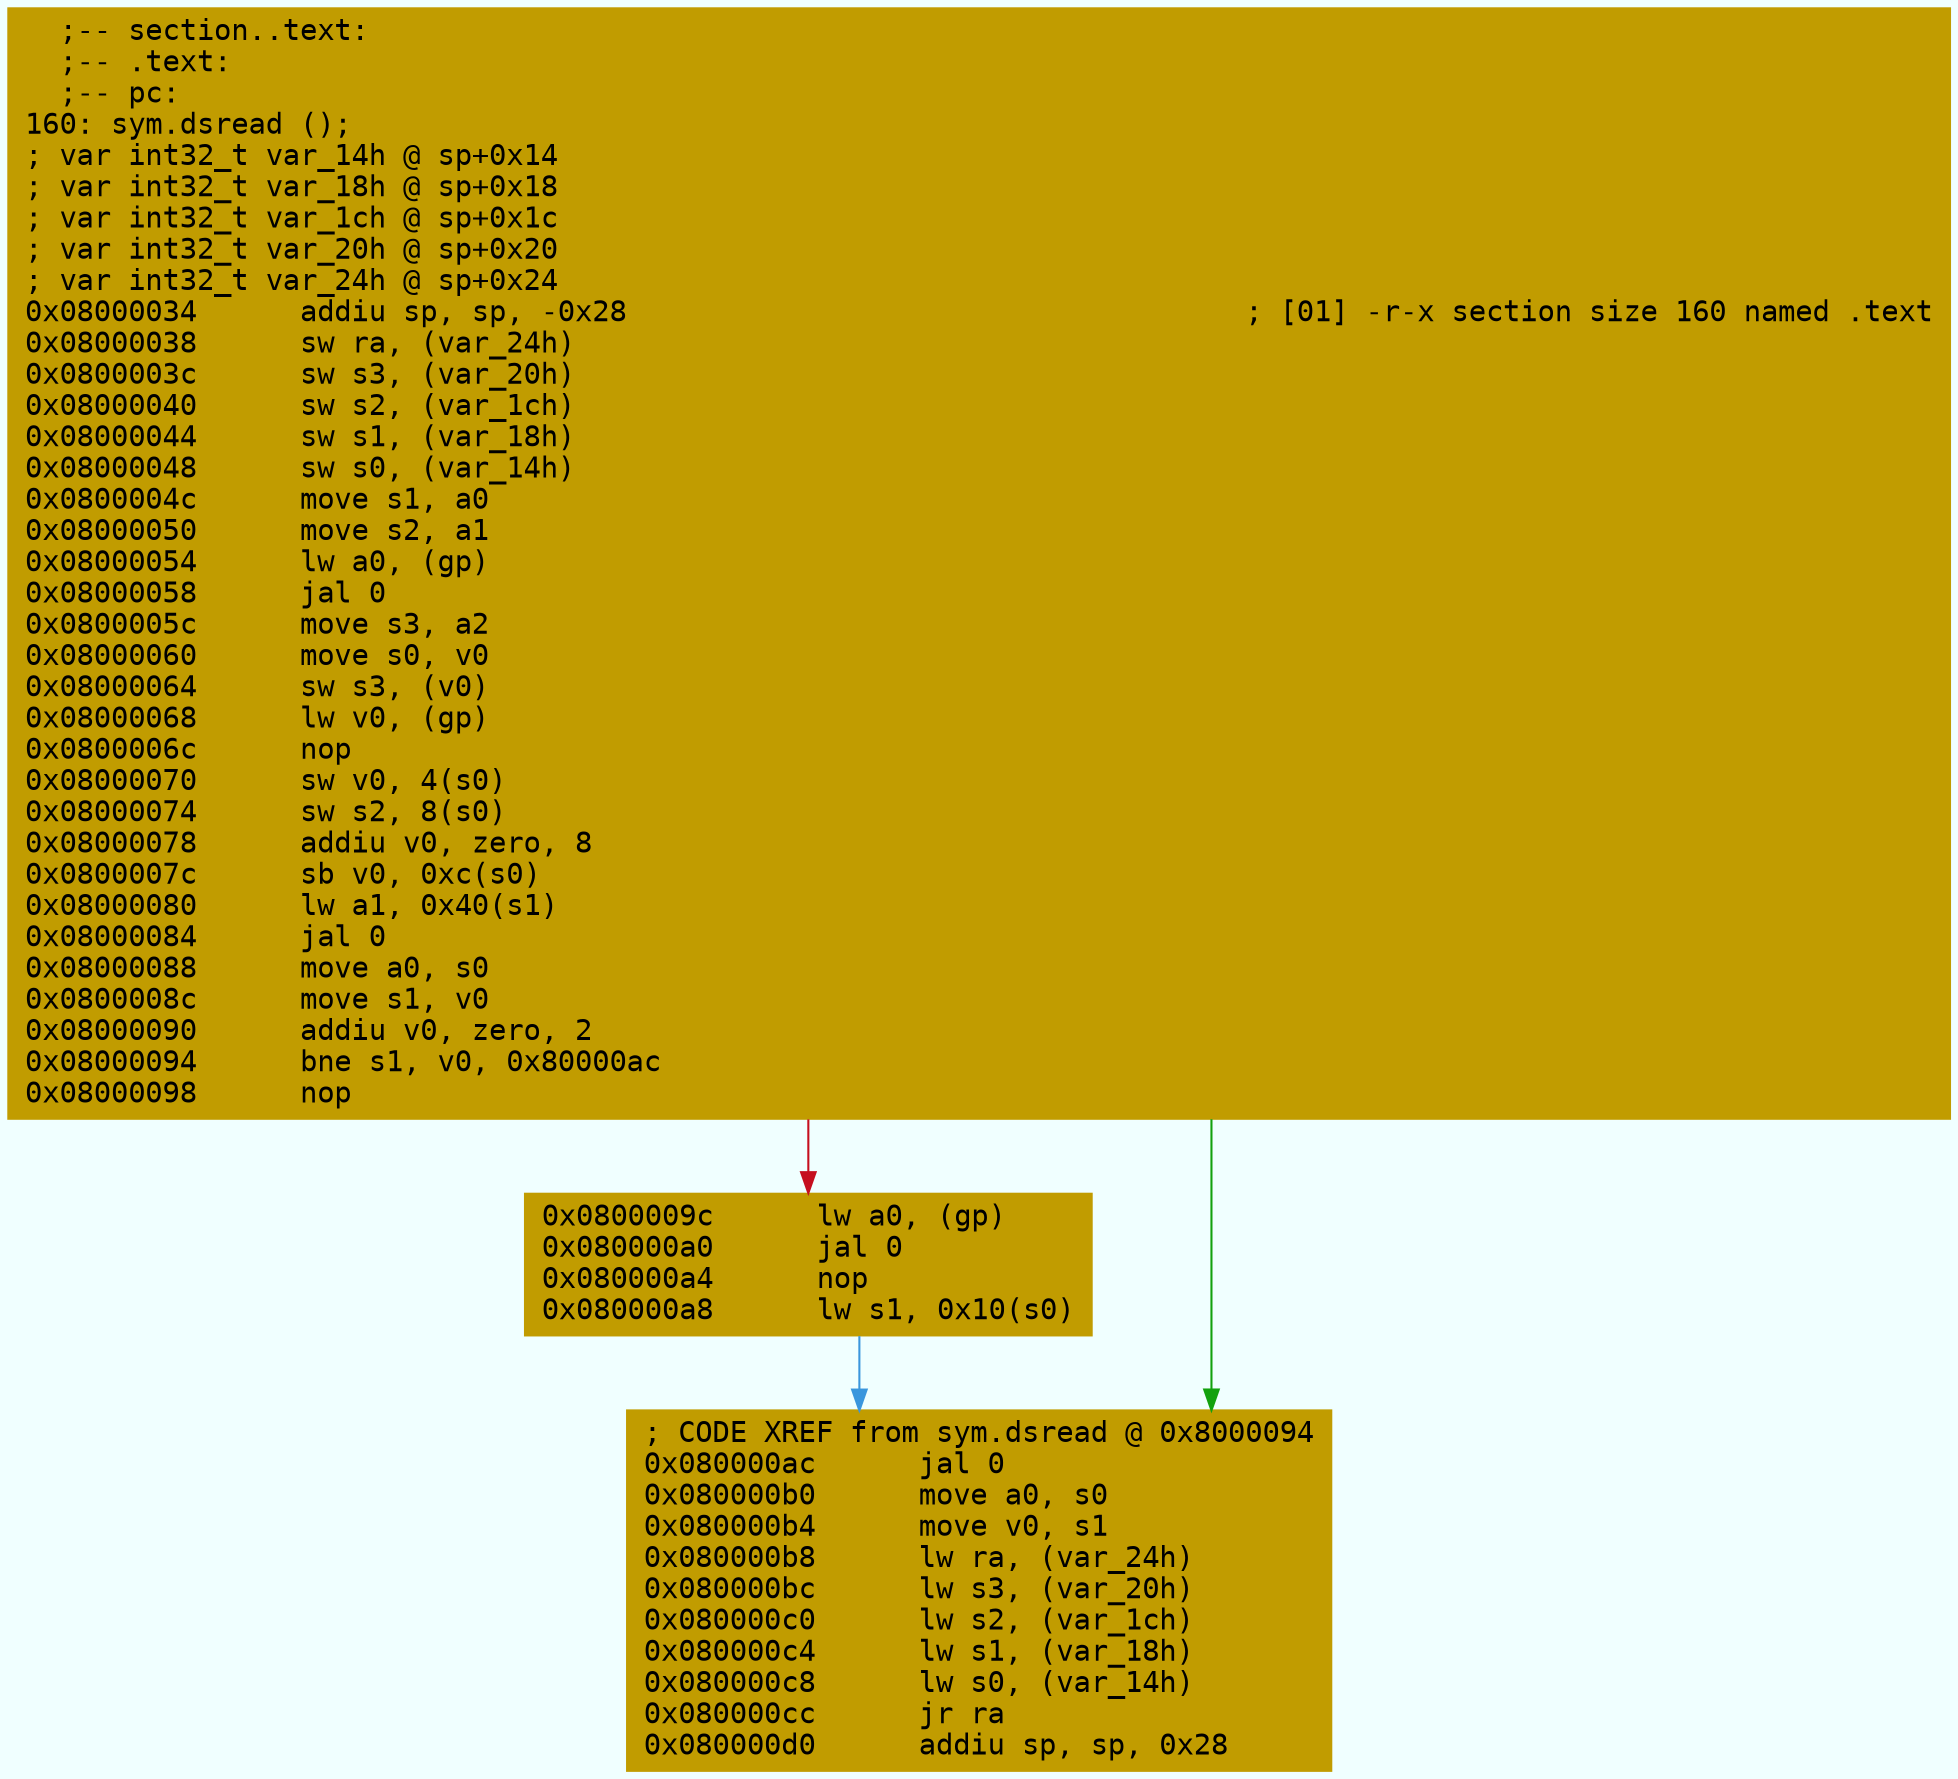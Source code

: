 digraph code {
	graph [bgcolor=azure fontsize=8 fontname="Courier" splines="ortho"];
	node [fillcolor=gray style=filled shape=box];
	edge [arrowhead="normal"];
	"0x08000034" [URL="sym.dsread/0x08000034", fillcolor="#c19c00",color="#c19c00", fontname="Courier",label="  ;-- section..text:\l  ;-- .text:\l  ;-- pc:\l160: sym.dsread ();\l; var int32_t var_14h @ sp+0x14\l; var int32_t var_18h @ sp+0x18\l; var int32_t var_1ch @ sp+0x1c\l; var int32_t var_20h @ sp+0x20\l; var int32_t var_24h @ sp+0x24\l0x08000034      addiu sp, sp, -0x28                                    ; [01] -r-x section size 160 named .text\l0x08000038      sw ra, (var_24h)\l0x0800003c      sw s3, (var_20h)\l0x08000040      sw s2, (var_1ch)\l0x08000044      sw s1, (var_18h)\l0x08000048      sw s0, (var_14h)\l0x0800004c      move s1, a0\l0x08000050      move s2, a1\l0x08000054      lw a0, (gp)\l0x08000058      jal 0\l0x0800005c      move s3, a2\l0x08000060      move s0, v0\l0x08000064      sw s3, (v0)\l0x08000068      lw v0, (gp)\l0x0800006c      nop\l0x08000070      sw v0, 4(s0)\l0x08000074      sw s2, 8(s0)\l0x08000078      addiu v0, zero, 8\l0x0800007c      sb v0, 0xc(s0)\l0x08000080      lw a1, 0x40(s1)\l0x08000084      jal 0\l0x08000088      move a0, s0\l0x0800008c      move s1, v0\l0x08000090      addiu v0, zero, 2\l0x08000094      bne s1, v0, 0x80000ac\l0x08000098      nop\l"]
	"0x0800009c" [URL="sym.dsread/0x0800009c", fillcolor="#c19c00",color="#c19c00", fontname="Courier",label="0x0800009c      lw a0, (gp)\l0x080000a0      jal 0\l0x080000a4      nop\l0x080000a8      lw s1, 0x10(s0)\l"]
	"0x080000ac" [URL="sym.dsread/0x080000ac", fillcolor="#c19c00",color="#c19c00", fontname="Courier",label="; CODE XREF from sym.dsread @ 0x8000094\l0x080000ac      jal 0\l0x080000b0      move a0, s0\l0x080000b4      move v0, s1\l0x080000b8      lw ra, (var_24h)\l0x080000bc      lw s3, (var_20h)\l0x080000c0      lw s2, (var_1ch)\l0x080000c4      lw s1, (var_18h)\l0x080000c8      lw s0, (var_14h)\l0x080000cc      jr ra\l0x080000d0      addiu sp, sp, 0x28\l"]
        "0x08000034" -> "0x080000ac" [color="#13a10e"];
        "0x08000034" -> "0x0800009c" [color="#c50f1f"];
        "0x0800009c" -> "0x080000ac" [color="#3a96dd"];
}
